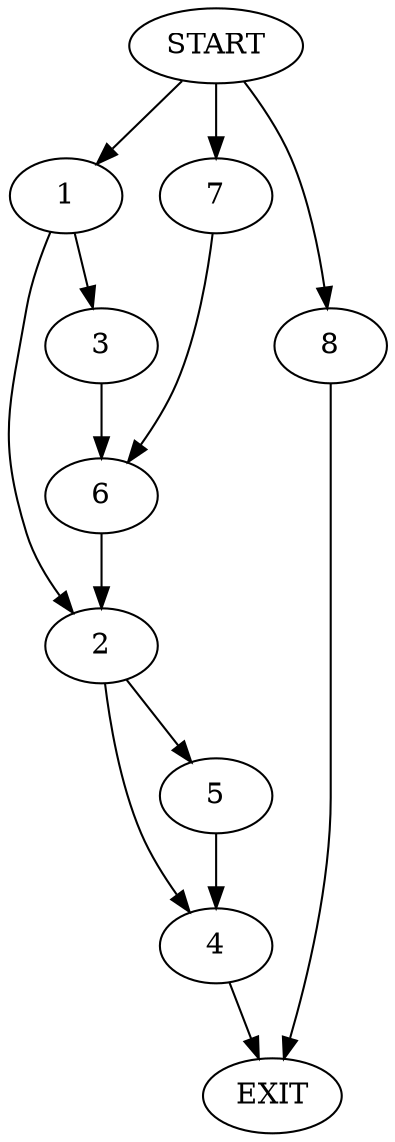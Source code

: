 digraph {
0 [label="START"]
9 [label="EXIT"]
0 -> 1
1 -> 2
1 -> 3
2 -> 4
2 -> 5
3 -> 6
6 -> 2
0 -> 7
7 -> 6
4 -> 9
5 -> 4
0 -> 8
8 -> 9
}
